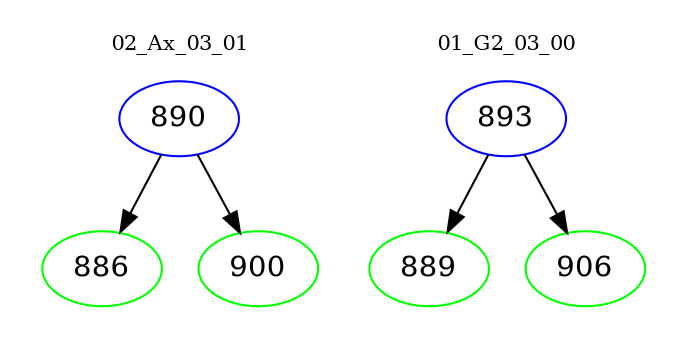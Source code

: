digraph{
subgraph cluster_0 {
color = white
label = "02_Ax_03_01";
fontsize=10;
T0_890 [label="890", color="blue"]
T0_890 -> T0_886 [color="black"]
T0_886 [label="886", color="green"]
T0_890 -> T0_900 [color="black"]
T0_900 [label="900", color="green"]
}
subgraph cluster_1 {
color = white
label = "01_G2_03_00";
fontsize=10;
T1_893 [label="893", color="blue"]
T1_893 -> T1_889 [color="black"]
T1_889 [label="889", color="green"]
T1_893 -> T1_906 [color="black"]
T1_906 [label="906", color="green"]
}
}
